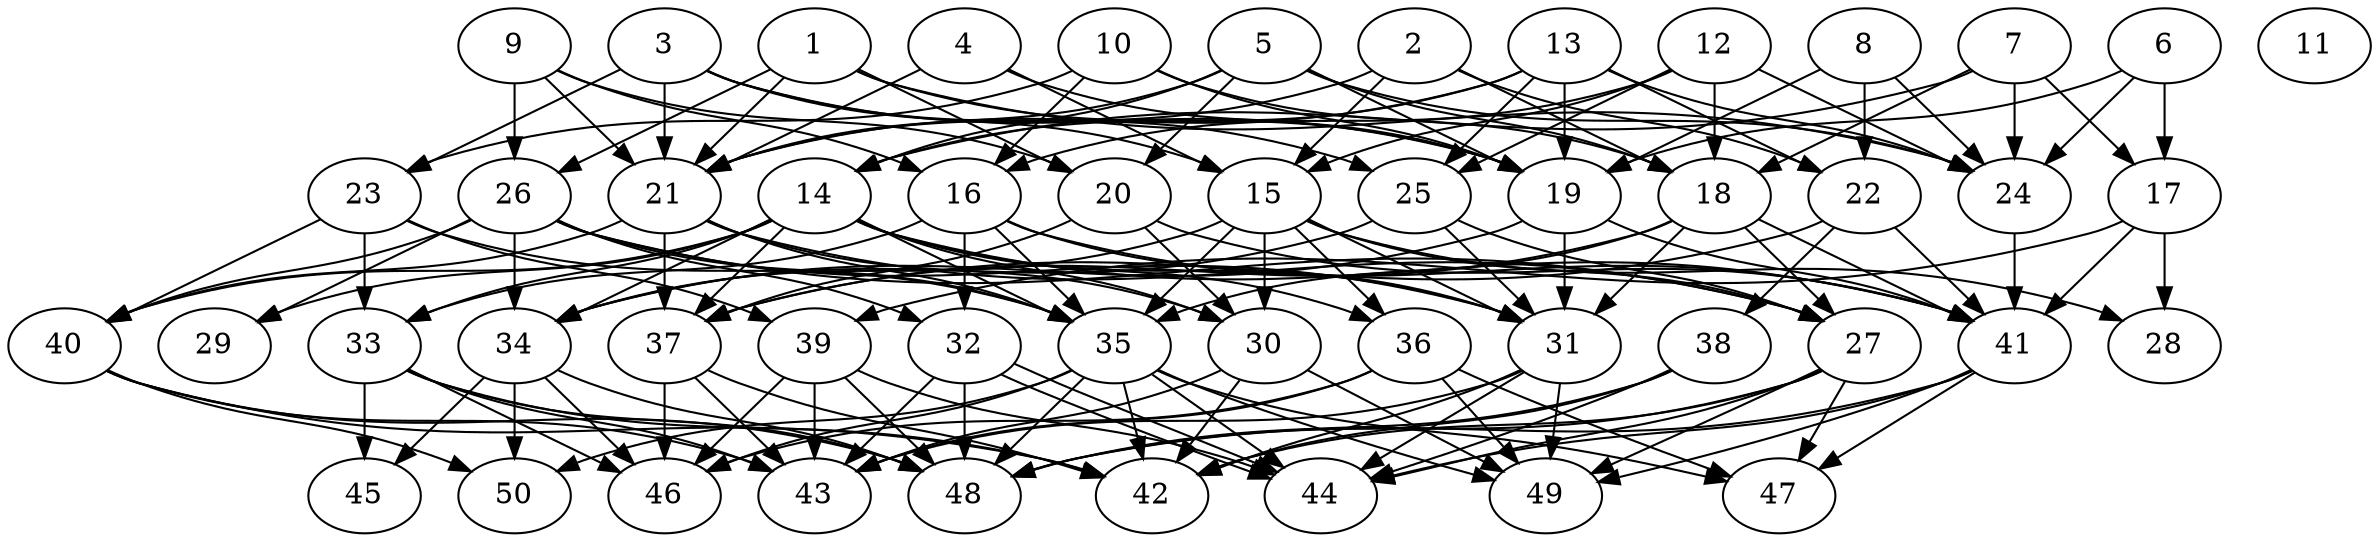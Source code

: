 // DAG automatically generated by daggen at Thu Oct  3 14:07:57 2019
// ./daggen --dot -n 50 --ccr 0.5 --fat 0.7 --regular 0.9 --density 0.6 --mindata 5242880 --maxdata 52428800 
digraph G {
  1 [size="62275584", alpha="0.01", expect_size="31137792"] 
  1 -> 19 [size ="31137792"]
  1 -> 20 [size ="31137792"]
  1 -> 21 [size ="31137792"]
  1 -> 24 [size ="31137792"]
  1 -> 26 [size ="31137792"]
  2 [size="53782528", alpha="0.12", expect_size="26891264"] 
  2 -> 15 [size ="26891264"]
  2 -> 18 [size ="26891264"]
  2 -> 21 [size ="26891264"]
  2 -> 22 [size ="26891264"]
  3 [size="56799232", alpha="0.13", expect_size="28399616"] 
  3 -> 15 [size ="28399616"]
  3 -> 19 [size ="28399616"]
  3 -> 21 [size ="28399616"]
  3 -> 23 [size ="28399616"]
  3 -> 25 [size ="28399616"]
  4 [size="94631936", alpha="0.09", expect_size="47315968"] 
  4 -> 15 [size ="47315968"]
  4 -> 19 [size ="47315968"]
  4 -> 21 [size ="47315968"]
  5 [size="79398912", alpha="0.10", expect_size="39699456"] 
  5 -> 14 [size ="39699456"]
  5 -> 18 [size ="39699456"]
  5 -> 19 [size ="39699456"]
  5 -> 20 [size ="39699456"]
  5 -> 21 [size ="39699456"]
  5 -> 24 [size ="39699456"]
  6 [size="94812160", alpha="0.12", expect_size="47406080"] 
  6 -> 17 [size ="47406080"]
  6 -> 19 [size ="47406080"]
  6 -> 24 [size ="47406080"]
  7 [size="95369216", alpha="0.11", expect_size="47684608"] 
  7 -> 14 [size ="47684608"]
  7 -> 17 [size ="47684608"]
  7 -> 18 [size ="47684608"]
  7 -> 24 [size ="47684608"]
  8 [size="96514048", alpha="0.17", expect_size="48257024"] 
  8 -> 19 [size ="48257024"]
  8 -> 22 [size ="48257024"]
  8 -> 24 [size ="48257024"]
  9 [size="19922944", alpha="0.02", expect_size="9961472"] 
  9 -> 16 [size ="9961472"]
  9 -> 20 [size ="9961472"]
  9 -> 21 [size ="9961472"]
  9 -> 26 [size ="9961472"]
  10 [size="25597952", alpha="0.17", expect_size="12798976"] 
  10 -> 16 [size ="12798976"]
  10 -> 18 [size ="12798976"]
  10 -> 19 [size ="12798976"]
  10 -> 23 [size ="12798976"]
  11 [size="76081152", alpha="0.03", expect_size="38040576"] 
  12 [size="82638848", alpha="0.19", expect_size="41319424"] 
  12 -> 15 [size ="41319424"]
  12 -> 16 [size ="41319424"]
  12 -> 18 [size ="41319424"]
  12 -> 24 [size ="41319424"]
  12 -> 25 [size ="41319424"]
  13 [size="44251136", alpha="0.09", expect_size="22125568"] 
  13 -> 14 [size ="22125568"]
  13 -> 19 [size ="22125568"]
  13 -> 21 [size ="22125568"]
  13 -> 22 [size ="22125568"]
  13 -> 24 [size ="22125568"]
  13 -> 25 [size ="22125568"]
  14 [size="10852352", alpha="0.17", expect_size="5426176"] 
  14 -> 29 [size ="5426176"]
  14 -> 30 [size ="5426176"]
  14 -> 31 [size ="5426176"]
  14 -> 33 [size ="5426176"]
  14 -> 34 [size ="5426176"]
  14 -> 35 [size ="5426176"]
  14 -> 36 [size ="5426176"]
  14 -> 37 [size ="5426176"]
  14 -> 40 [size ="5426176"]
  14 -> 41 [size ="5426176"]
  15 [size="51345408", alpha="0.18", expect_size="25672704"] 
  15 -> 27 [size ="25672704"]
  15 -> 28 [size ="25672704"]
  15 -> 30 [size ="25672704"]
  15 -> 31 [size ="25672704"]
  15 -> 34 [size ="25672704"]
  15 -> 35 [size ="25672704"]
  15 -> 36 [size ="25672704"]
  16 [size="99180544", alpha="0.19", expect_size="49590272"] 
  16 -> 31 [size ="49590272"]
  16 -> 32 [size ="49590272"]
  16 -> 33 [size ="49590272"]
  16 -> 35 [size ="49590272"]
  16 -> 41 [size ="49590272"]
  17 [size="61478912", alpha="0.10", expect_size="30739456"] 
  17 -> 28 [size ="30739456"]
  17 -> 39 [size ="30739456"]
  17 -> 41 [size ="30739456"]
  18 [size="20512768", alpha="0.12", expect_size="10256384"] 
  18 -> 27 [size ="10256384"]
  18 -> 31 [size ="10256384"]
  18 -> 35 [size ="10256384"]
  18 -> 37 [size ="10256384"]
  18 -> 41 [size ="10256384"]
  19 [size="98557952", alpha="0.03", expect_size="49278976"] 
  19 -> 31 [size ="49278976"]
  19 -> 34 [size ="49278976"]
  19 -> 41 [size ="49278976"]
  20 [size="13733888", alpha="0.16", expect_size="6866944"] 
  20 -> 30 [size ="6866944"]
  20 -> 37 [size ="6866944"]
  20 -> 41 [size ="6866944"]
  21 [size="95727616", alpha="0.19", expect_size="47863808"] 
  21 -> 27 [size ="47863808"]
  21 -> 30 [size ="47863808"]
  21 -> 35 [size ="47863808"]
  21 -> 37 [size ="47863808"]
  21 -> 40 [size ="47863808"]
  22 [size="13897728", alpha="0.12", expect_size="6948864"] 
  22 -> 37 [size ="6948864"]
  22 -> 38 [size ="6948864"]
  22 -> 41 [size ="6948864"]
  23 [size="101601280", alpha="0.15", expect_size="50800640"] 
  23 -> 33 [size ="50800640"]
  23 -> 35 [size ="50800640"]
  23 -> 39 [size ="50800640"]
  23 -> 40 [size ="50800640"]
  24 [size="49829888", alpha="0.15", expect_size="24914944"] 
  24 -> 41 [size ="24914944"]
  25 [size="34672640", alpha="0.11", expect_size="17336320"] 
  25 -> 27 [size ="17336320"]
  25 -> 31 [size ="17336320"]
  25 -> 34 [size ="17336320"]
  26 [size="25929728", alpha="0.04", expect_size="12964864"] 
  26 -> 27 [size ="12964864"]
  26 -> 29 [size ="12964864"]
  26 -> 31 [size ="12964864"]
  26 -> 32 [size ="12964864"]
  26 -> 34 [size ="12964864"]
  26 -> 35 [size ="12964864"]
  26 -> 40 [size ="12964864"]
  27 [size="19767296", alpha="0.15", expect_size="9883648"] 
  27 -> 42 [size ="9883648"]
  27 -> 44 [size ="9883648"]
  27 -> 47 [size ="9883648"]
  27 -> 48 [size ="9883648"]
  27 -> 49 [size ="9883648"]
  28 [size="69101568", alpha="0.04", expect_size="34550784"] 
  29 [size="31266816", alpha="0.15", expect_size="15633408"] 
  30 [size="44546048", alpha="0.10", expect_size="22273024"] 
  30 -> 42 [size ="22273024"]
  30 -> 43 [size ="22273024"]
  30 -> 49 [size ="22273024"]
  31 [size="23646208", alpha="0.18", expect_size="11823104"] 
  31 -> 42 [size ="11823104"]
  31 -> 43 [size ="11823104"]
  31 -> 44 [size ="11823104"]
  31 -> 49 [size ="11823104"]
  32 [size="20357120", alpha="0.02", expect_size="10178560"] 
  32 -> 43 [size ="10178560"]
  32 -> 44 [size ="10178560"]
  32 -> 44 [size ="10178560"]
  32 -> 48 [size ="10178560"]
  33 [size="77977600", alpha="0.12", expect_size="38988800"] 
  33 -> 42 [size ="38988800"]
  33 -> 43 [size ="38988800"]
  33 -> 45 [size ="38988800"]
  33 -> 46 [size ="38988800"]
  33 -> 48 [size ="38988800"]
  34 [size="54081536", alpha="0.03", expect_size="27040768"] 
  34 -> 45 [size ="27040768"]
  34 -> 46 [size ="27040768"]
  34 -> 48 [size ="27040768"]
  34 -> 50 [size ="27040768"]
  35 [size="32811008", alpha="0.03", expect_size="16405504"] 
  35 -> 42 [size ="16405504"]
  35 -> 44 [size ="16405504"]
  35 -> 46 [size ="16405504"]
  35 -> 47 [size ="16405504"]
  35 -> 48 [size ="16405504"]
  35 -> 49 [size ="16405504"]
  35 -> 50 [size ="16405504"]
  36 [size="83083264", alpha="0.01", expect_size="41541632"] 
  36 -> 43 [size ="41541632"]
  36 -> 46 [size ="41541632"]
  36 -> 47 [size ="41541632"]
  36 -> 49 [size ="41541632"]
  37 [size="100481024", alpha="0.10", expect_size="50240512"] 
  37 -> 42 [size ="50240512"]
  37 -> 43 [size ="50240512"]
  37 -> 46 [size ="50240512"]
  38 [size="75517952", alpha="0.02", expect_size="37758976"] 
  38 -> 42 [size ="37758976"]
  38 -> 44 [size ="37758976"]
  38 -> 48 [size ="37758976"]
  39 [size="94222336", alpha="0.12", expect_size="47111168"] 
  39 -> 43 [size ="47111168"]
  39 -> 44 [size ="47111168"]
  39 -> 46 [size ="47111168"]
  39 -> 48 [size ="47111168"]
  40 [size="71661568", alpha="0.02", expect_size="35830784"] 
  40 -> 42 [size ="35830784"]
  40 -> 43 [size ="35830784"]
  40 -> 48 [size ="35830784"]
  40 -> 50 [size ="35830784"]
  41 [size="22945792", alpha="0.11", expect_size="11472896"] 
  41 -> 44 [size ="11472896"]
  41 -> 47 [size ="11472896"]
  41 -> 48 [size ="11472896"]
  41 -> 49 [size ="11472896"]
  42 [size="13674496", alpha="0.00", expect_size="6837248"] 
  43 [size="21628928", alpha="0.09", expect_size="10814464"] 
  44 [size="80574464", alpha="0.06", expect_size="40287232"] 
  45 [size="96507904", alpha="0.08", expect_size="48253952"] 
  46 [size="15921152", alpha="0.14", expect_size="7960576"] 
  47 [size="21878784", alpha="0.01", expect_size="10939392"] 
  48 [size="71004160", alpha="0.01", expect_size="35502080"] 
  49 [size="78954496", alpha="0.05", expect_size="39477248"] 
  50 [size="39430144", alpha="0.17", expect_size="19715072"] 
}
